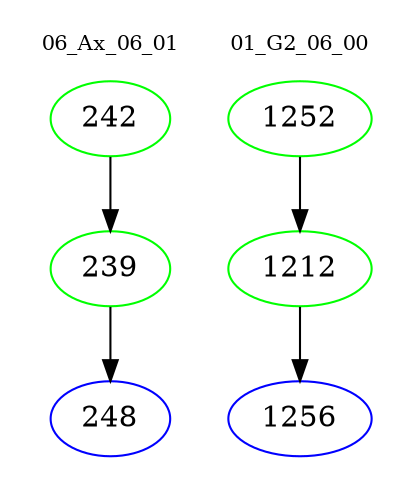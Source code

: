 digraph{
subgraph cluster_0 {
color = white
label = "06_Ax_06_01";
fontsize=10;
T0_242 [label="242", color="green"]
T0_242 -> T0_239 [color="black"]
T0_239 [label="239", color="green"]
T0_239 -> T0_248 [color="black"]
T0_248 [label="248", color="blue"]
}
subgraph cluster_1 {
color = white
label = "01_G2_06_00";
fontsize=10;
T1_1252 [label="1252", color="green"]
T1_1252 -> T1_1212 [color="black"]
T1_1212 [label="1212", color="green"]
T1_1212 -> T1_1256 [color="black"]
T1_1256 [label="1256", color="blue"]
}
}
